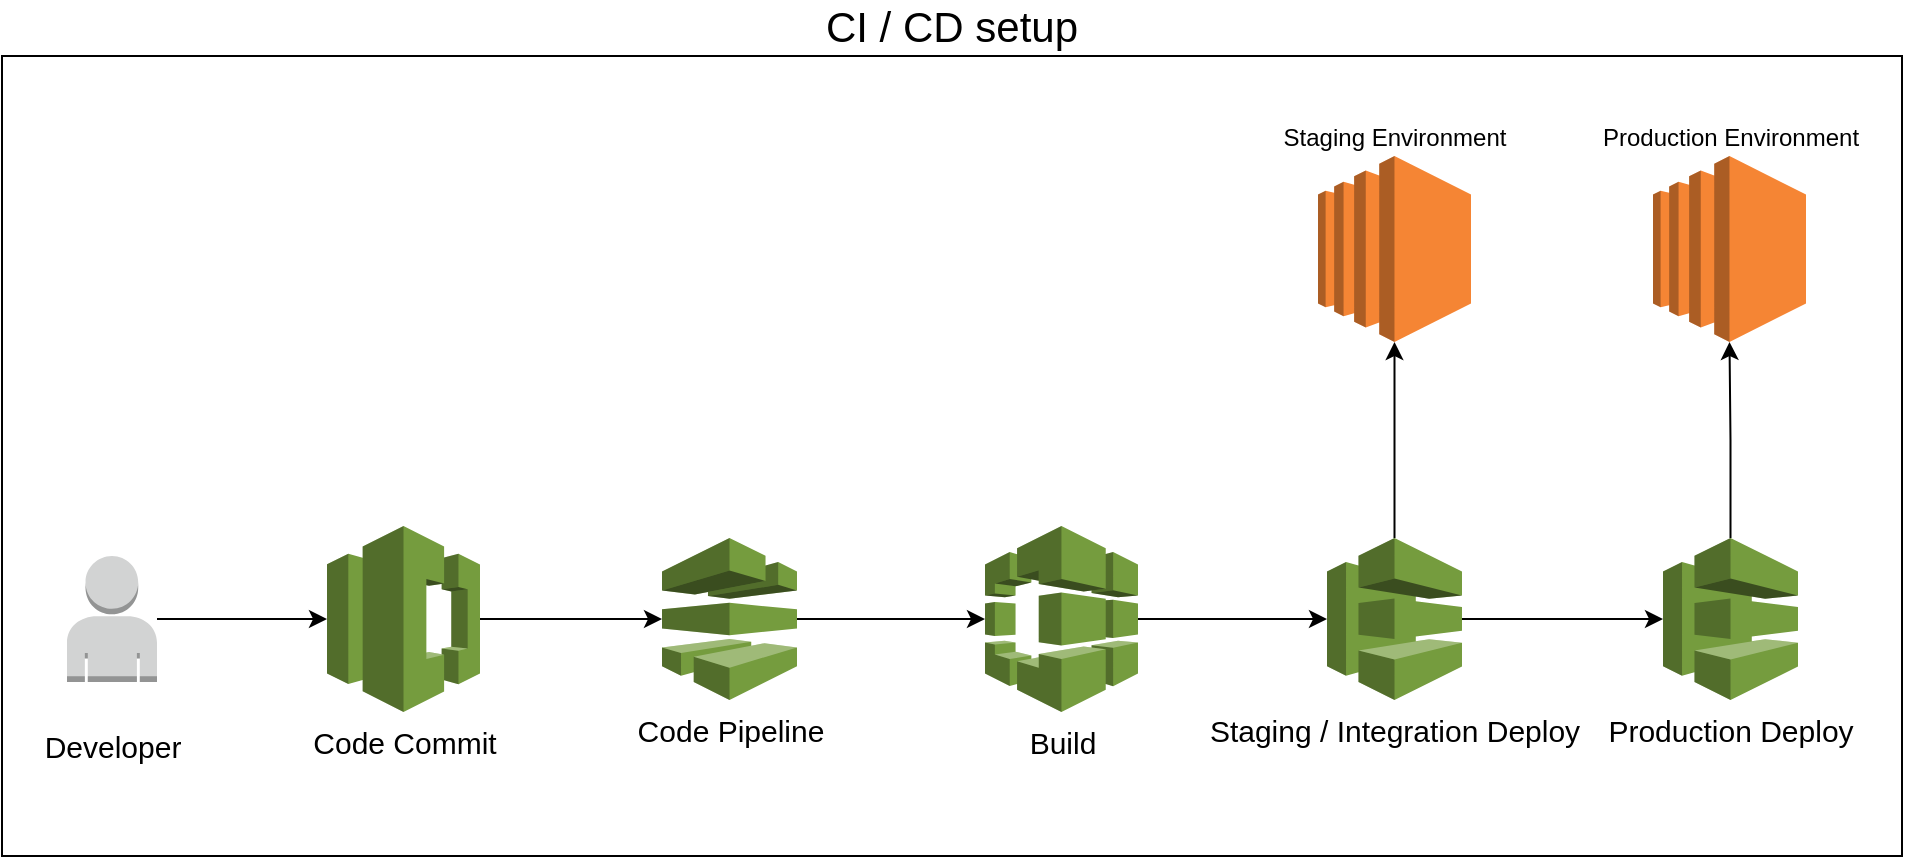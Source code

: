 <mxfile version="10.6.5" type="github"><diagram id="AS-ZmJx-5-fRvomOhlj4" name="Page-1"><mxGraphModel dx="1158" dy="674" grid="1" gridSize="10" guides="1" tooltips="1" connect="1" arrows="1" fold="1" page="1" pageScale="1" pageWidth="1100" pageHeight="850" math="0" shadow="0"><root><mxCell id="0"/><mxCell id="1" parent="0"/><mxCell id="MyzD6p-VKCwo-2giojEN-23" value="CI / CD setup" style="rounded=1;whiteSpace=wrap;html=1;fontSize=21;arcSize=0;labelPosition=center;verticalLabelPosition=top;align=center;verticalAlign=bottom;" vertex="1" parent="1"><mxGeometry x="40" y="190" width="950" height="400" as="geometry"/></mxCell><mxCell id="MyzD6p-VKCwo-2giojEN-19" style="edgeStyle=orthogonalEdgeStyle;rounded=0;orthogonalLoop=1;jettySize=auto;html=1;entryX=0;entryY=0.5;entryDx=0;entryDy=0;entryPerimeter=0;fontSize=15;" edge="1" parent="1" source="MyzD6p-VKCwo-2giojEN-1" target="MyzD6p-VKCwo-2giojEN-18"><mxGeometry relative="1" as="geometry"/></mxCell><mxCell id="MyzD6p-VKCwo-2giojEN-1" value="Code Commit" style="outlineConnect=0;dashed=0;verticalLabelPosition=bottom;verticalAlign=top;align=center;html=1;shape=mxgraph.aws3.codecommit;fillColor=#759C3E;gradientColor=none;fontSize=15;" vertex="1" parent="1"><mxGeometry x="202.5" y="425" width="76.5" height="93" as="geometry"/></mxCell><mxCell id="MyzD6p-VKCwo-2giojEN-12" style="edgeStyle=orthogonalEdgeStyle;rounded=0;orthogonalLoop=1;jettySize=auto;html=1;" edge="1" parent="1" source="MyzD6p-VKCwo-2giojEN-3" target="MyzD6p-VKCwo-2giojEN-4"><mxGeometry relative="1" as="geometry"/></mxCell><mxCell id="MyzD6p-VKCwo-2giojEN-3" value="Build" style="outlineConnect=0;dashed=0;verticalLabelPosition=bottom;verticalAlign=top;align=center;html=1;shape=mxgraph.aws3.codebuild;fillColor=#759C3E;gradientColor=none;fontSize=15;" vertex="1" parent="1"><mxGeometry x="531.5" y="425" width="76.5" height="93" as="geometry"/></mxCell><mxCell id="MyzD6p-VKCwo-2giojEN-13" style="edgeStyle=orthogonalEdgeStyle;rounded=0;orthogonalLoop=1;jettySize=auto;html=1;" edge="1" parent="1" source="MyzD6p-VKCwo-2giojEN-4" target="MyzD6p-VKCwo-2giojEN-9"><mxGeometry relative="1" as="geometry"/></mxCell><mxCell id="MyzD6p-VKCwo-2giojEN-21" style="edgeStyle=orthogonalEdgeStyle;rounded=0;orthogonalLoop=1;jettySize=auto;html=1;fontSize=15;" edge="1" parent="1" source="MyzD6p-VKCwo-2giojEN-4" target="MyzD6p-VKCwo-2giojEN-14"><mxGeometry relative="1" as="geometry"/></mxCell><mxCell id="MyzD6p-VKCwo-2giojEN-4" value="Staging / Integration Deploy" style="outlineConnect=0;dashed=0;verticalLabelPosition=bottom;verticalAlign=top;align=center;html=1;shape=mxgraph.aws3.codedeploy;fillColor=#759C3E;gradientColor=none;fontSize=15;" vertex="1" parent="1"><mxGeometry x="702.5" y="431" width="67.5" height="81" as="geometry"/></mxCell><mxCell id="MyzD6p-VKCwo-2giojEN-8" style="edgeStyle=orthogonalEdgeStyle;rounded=0;orthogonalLoop=1;jettySize=auto;html=1;" edge="1" parent="1" source="MyzD6p-VKCwo-2giojEN-5" target="MyzD6p-VKCwo-2giojEN-1"><mxGeometry relative="1" as="geometry"/></mxCell><mxCell id="MyzD6p-VKCwo-2giojEN-5" value="Developer" style="outlineConnect=0;dashed=0;verticalLabelPosition=bottom;verticalAlign=middle;align=center;html=1;shape=mxgraph.aws3.user;fillColor=#D2D3D3;gradientColor=none;fontSize=15;" vertex="1" parent="1"><mxGeometry x="72.5" y="440" width="45" height="63" as="geometry"/></mxCell><mxCell id="MyzD6p-VKCwo-2giojEN-22" style="edgeStyle=orthogonalEdgeStyle;rounded=0;orthogonalLoop=1;jettySize=auto;html=1;fontSize=15;" edge="1" parent="1" source="MyzD6p-VKCwo-2giojEN-9" target="MyzD6p-VKCwo-2giojEN-15"><mxGeometry relative="1" as="geometry"/></mxCell><mxCell id="MyzD6p-VKCwo-2giojEN-9" value="Production Deploy" style="outlineConnect=0;dashed=0;verticalLabelPosition=bottom;verticalAlign=top;align=center;html=1;shape=mxgraph.aws3.codedeploy;fillColor=#759C3E;gradientColor=none;fontSize=15;" vertex="1" parent="1"><mxGeometry x="870.5" y="431" width="67.5" height="81" as="geometry"/></mxCell><mxCell id="MyzD6p-VKCwo-2giojEN-14" value="Staging Environment" style="outlineConnect=0;dashed=0;verticalLabelPosition=top;verticalAlign=bottom;align=center;html=1;shape=mxgraph.aws3.ec2;fillColor=#F58534;gradientColor=none;labelPosition=center;" vertex="1" parent="1"><mxGeometry x="698" y="240" width="76.5" height="93" as="geometry"/></mxCell><mxCell id="MyzD6p-VKCwo-2giojEN-15" value="Production Environment" style="outlineConnect=0;dashed=0;verticalLabelPosition=top;verticalAlign=bottom;align=center;html=1;shape=mxgraph.aws3.ec2;fillColor=#F58534;gradientColor=none;labelPosition=center;" vertex="1" parent="1"><mxGeometry x="865.5" y="240" width="76.5" height="93" as="geometry"/></mxCell><mxCell id="MyzD6p-VKCwo-2giojEN-20" style="edgeStyle=orthogonalEdgeStyle;rounded=0;orthogonalLoop=1;jettySize=auto;html=1;fontSize=15;" edge="1" parent="1" source="MyzD6p-VKCwo-2giojEN-18" target="MyzD6p-VKCwo-2giojEN-3"><mxGeometry relative="1" as="geometry"/></mxCell><mxCell id="MyzD6p-VKCwo-2giojEN-18" value="Code Pipeline" style="outlineConnect=0;dashed=0;verticalLabelPosition=bottom;verticalAlign=top;align=center;html=1;shape=mxgraph.aws3.codepipeline;fillColor=#759C3E;gradientColor=none;fontSize=15;" vertex="1" parent="1"><mxGeometry x="370" y="431" width="67.5" height="81" as="geometry"/></mxCell></root></mxGraphModel></diagram></mxfile>